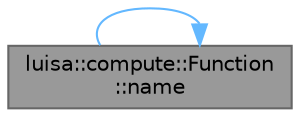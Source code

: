 digraph "luisa::compute::Function::name"
{
 // LATEX_PDF_SIZE
  bgcolor="transparent";
  edge [fontname=Helvetica,fontsize=10,labelfontname=Helvetica,labelfontsize=10];
  node [fontname=Helvetica,fontsize=10,shape=box,height=0.2,width=0.4];
  rankdir="LR";
  Node1 [id="Node000001",label="luisa::compute::Function\l::name",height=0.2,width=0.4,color="gray40", fillcolor="grey60", style="filled", fontcolor="black",tooltip="Return name"];
  Node1 -> Node1 [id="edge1_Node000001_Node000001",color="steelblue1",style="solid",tooltip=" "];
}
